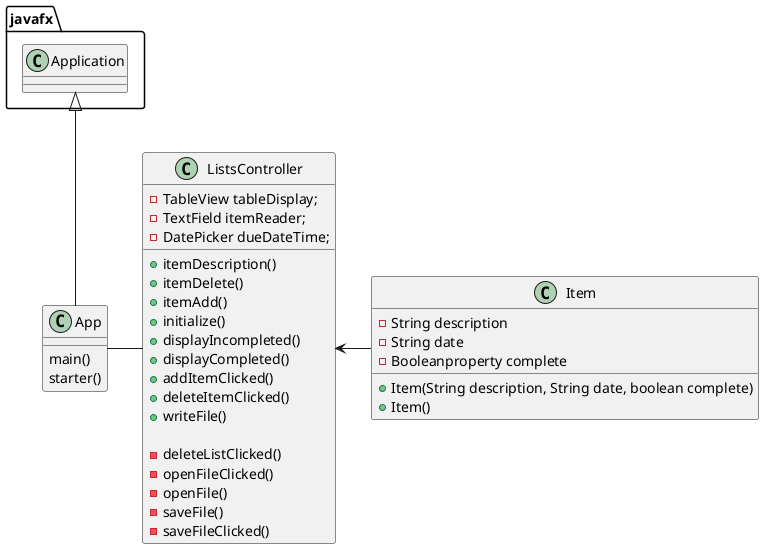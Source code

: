 @startuml
'https://plantuml.com/class-diagram

class App {
    main()
    starter()
}
class ListsController {

     -TableView tableDisplay;
     -TextField itemReader;
     -DatePicker dueDateTime;

    +itemDescription()
    +itemDelete()
    +itemAdd()


    +initialize()
    +displayIncompleted()
    +displayCompleted()
    +addItemClicked()
    +deleteItemClicked()
    +writeFile()

    -deleteListClicked()
    -openFileClicked()
    -openFile()
    -saveFile()
    -saveFileClicked()





}
class Item {
    -String description
    -String date
    -Booleanproperty complete


    +Item(String description, String date, boolean complete)
    +Item()
}
javafx.Application <|-- App
ListsController <-Item
App - ListsController
@enduml